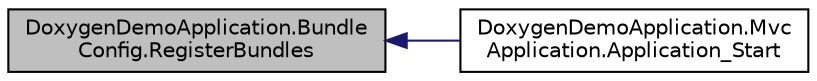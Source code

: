 digraph "DoxygenDemoApplication.BundleConfig.RegisterBundles"
{
  edge [fontname="Helvetica",fontsize="10",labelfontname="Helvetica",labelfontsize="10"];
  node [fontname="Helvetica",fontsize="10",shape=record];
  rankdir="LR";
  Node1 [label="DoxygenDemoApplication.Bundle\lConfig.RegisterBundles",height=0.2,width=0.4,color="black", fillcolor="grey75", style="filled", fontcolor="black"];
  Node1 -> Node2 [dir="back",color="midnightblue",fontsize="10",style="solid",fontname="Helvetica"];
  Node2 [label="DoxygenDemoApplication.Mvc\lApplication.Application_Start",height=0.2,width=0.4,color="black", fillcolor="white", style="filled",URL="$class_doxygen_demo_application_1_1_mvc_application.html#a65c33faea17a0f68997fc321fdeab52b"];
}
